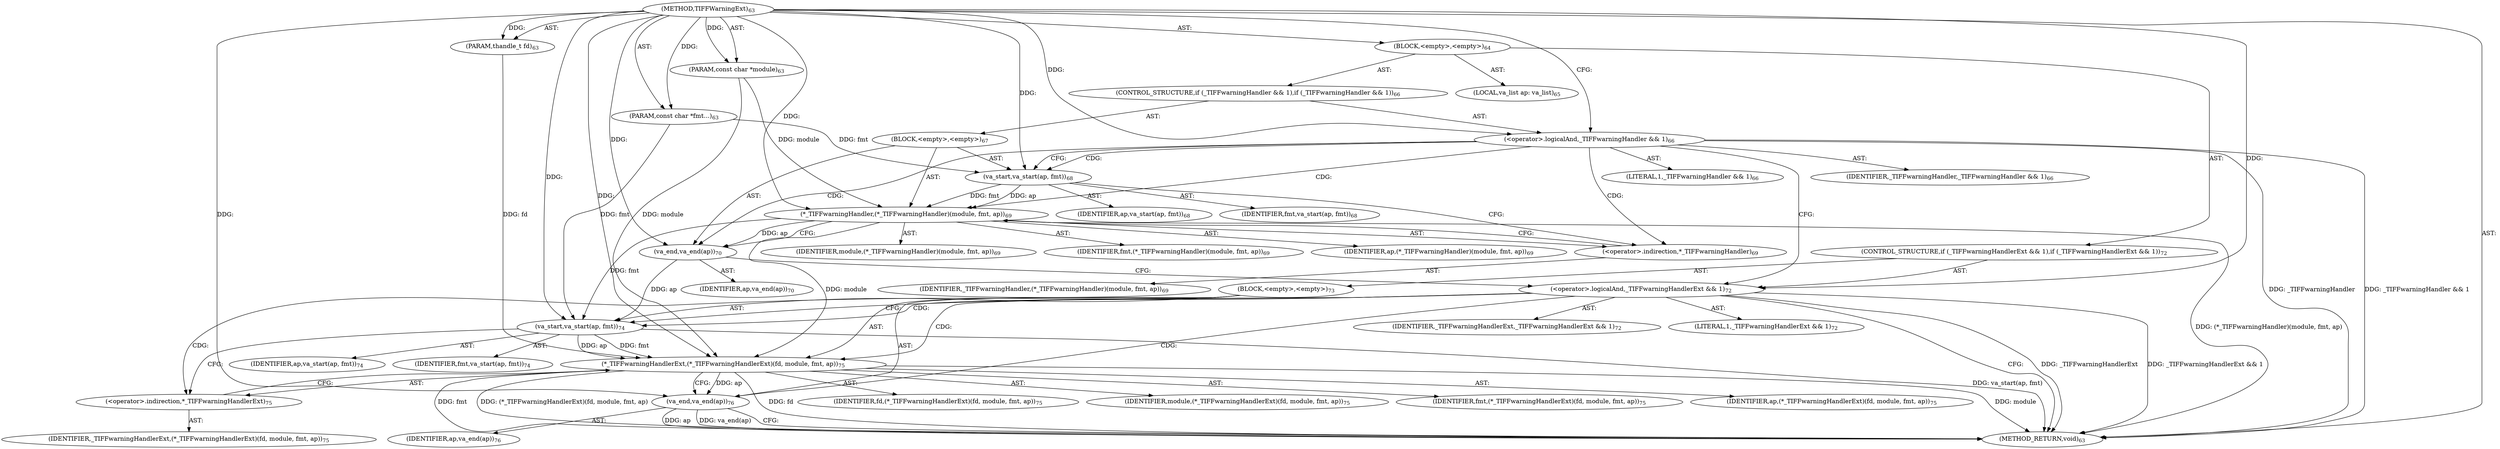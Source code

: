 digraph "TIFFWarningExt" {  
"45218" [label = <(METHOD,TIFFWarningExt)<SUB>63</SUB>> ]
"45219" [label = <(PARAM,thandle_t fd)<SUB>63</SUB>> ]
"45220" [label = <(PARAM,const char *module)<SUB>63</SUB>> ]
"45221" [label = <(PARAM,const char *fmt...)<SUB>63</SUB>> ]
"45222" [label = <(BLOCK,&lt;empty&gt;,&lt;empty&gt;)<SUB>64</SUB>> ]
"45223" [label = <(LOCAL,va_list ap: va_list)<SUB>65</SUB>> ]
"45224" [label = <(CONTROL_STRUCTURE,if (_TIFFwarningHandler &amp;&amp; 1),if (_TIFFwarningHandler &amp;&amp; 1))<SUB>66</SUB>> ]
"45225" [label = <(&lt;operator&gt;.logicalAnd,_TIFFwarningHandler &amp;&amp; 1)<SUB>66</SUB>> ]
"45226" [label = <(IDENTIFIER,_TIFFwarningHandler,_TIFFwarningHandler &amp;&amp; 1)<SUB>66</SUB>> ]
"45227" [label = <(LITERAL,1,_TIFFwarningHandler &amp;&amp; 1)<SUB>66</SUB>> ]
"45228" [label = <(BLOCK,&lt;empty&gt;,&lt;empty&gt;)<SUB>67</SUB>> ]
"45229" [label = <(va_start,va_start(ap, fmt))<SUB>68</SUB>> ]
"45230" [label = <(IDENTIFIER,ap,va_start(ap, fmt))<SUB>68</SUB>> ]
"45231" [label = <(IDENTIFIER,fmt,va_start(ap, fmt))<SUB>68</SUB>> ]
"45232" [label = <(*_TIFFwarningHandler,(*_TIFFwarningHandler)(module, fmt, ap))<SUB>69</SUB>> ]
"45233" [label = <(&lt;operator&gt;.indirection,*_TIFFwarningHandler)<SUB>69</SUB>> ]
"45234" [label = <(IDENTIFIER,_TIFFwarningHandler,(*_TIFFwarningHandler)(module, fmt, ap))<SUB>69</SUB>> ]
"45235" [label = <(IDENTIFIER,module,(*_TIFFwarningHandler)(module, fmt, ap))<SUB>69</SUB>> ]
"45236" [label = <(IDENTIFIER,fmt,(*_TIFFwarningHandler)(module, fmt, ap))<SUB>69</SUB>> ]
"45237" [label = <(IDENTIFIER,ap,(*_TIFFwarningHandler)(module, fmt, ap))<SUB>69</SUB>> ]
"45238" [label = <(va_end,va_end(ap))<SUB>70</SUB>> ]
"45239" [label = <(IDENTIFIER,ap,va_end(ap))<SUB>70</SUB>> ]
"45240" [label = <(CONTROL_STRUCTURE,if (_TIFFwarningHandlerExt &amp;&amp; 1),if (_TIFFwarningHandlerExt &amp;&amp; 1))<SUB>72</SUB>> ]
"45241" [label = <(&lt;operator&gt;.logicalAnd,_TIFFwarningHandlerExt &amp;&amp; 1)<SUB>72</SUB>> ]
"45242" [label = <(IDENTIFIER,_TIFFwarningHandlerExt,_TIFFwarningHandlerExt &amp;&amp; 1)<SUB>72</SUB>> ]
"45243" [label = <(LITERAL,1,_TIFFwarningHandlerExt &amp;&amp; 1)<SUB>72</SUB>> ]
"45244" [label = <(BLOCK,&lt;empty&gt;,&lt;empty&gt;)<SUB>73</SUB>> ]
"45245" [label = <(va_start,va_start(ap, fmt))<SUB>74</SUB>> ]
"45246" [label = <(IDENTIFIER,ap,va_start(ap, fmt))<SUB>74</SUB>> ]
"45247" [label = <(IDENTIFIER,fmt,va_start(ap, fmt))<SUB>74</SUB>> ]
"45248" [label = <(*_TIFFwarningHandlerExt,(*_TIFFwarningHandlerExt)(fd, module, fmt, ap))<SUB>75</SUB>> ]
"45249" [label = <(&lt;operator&gt;.indirection,*_TIFFwarningHandlerExt)<SUB>75</SUB>> ]
"45250" [label = <(IDENTIFIER,_TIFFwarningHandlerExt,(*_TIFFwarningHandlerExt)(fd, module, fmt, ap))<SUB>75</SUB>> ]
"45251" [label = <(IDENTIFIER,fd,(*_TIFFwarningHandlerExt)(fd, module, fmt, ap))<SUB>75</SUB>> ]
"45252" [label = <(IDENTIFIER,module,(*_TIFFwarningHandlerExt)(fd, module, fmt, ap))<SUB>75</SUB>> ]
"45253" [label = <(IDENTIFIER,fmt,(*_TIFFwarningHandlerExt)(fd, module, fmt, ap))<SUB>75</SUB>> ]
"45254" [label = <(IDENTIFIER,ap,(*_TIFFwarningHandlerExt)(fd, module, fmt, ap))<SUB>75</SUB>> ]
"45255" [label = <(va_end,va_end(ap))<SUB>76</SUB>> ]
"45256" [label = <(IDENTIFIER,ap,va_end(ap))<SUB>76</SUB>> ]
"45257" [label = <(METHOD_RETURN,void)<SUB>63</SUB>> ]
  "45218" -> "45219"  [ label = "AST: "] 
  "45218" -> "45220"  [ label = "AST: "] 
  "45218" -> "45221"  [ label = "AST: "] 
  "45218" -> "45222"  [ label = "AST: "] 
  "45218" -> "45257"  [ label = "AST: "] 
  "45222" -> "45223"  [ label = "AST: "] 
  "45222" -> "45224"  [ label = "AST: "] 
  "45222" -> "45240"  [ label = "AST: "] 
  "45224" -> "45225"  [ label = "AST: "] 
  "45224" -> "45228"  [ label = "AST: "] 
  "45225" -> "45226"  [ label = "AST: "] 
  "45225" -> "45227"  [ label = "AST: "] 
  "45228" -> "45229"  [ label = "AST: "] 
  "45228" -> "45232"  [ label = "AST: "] 
  "45228" -> "45238"  [ label = "AST: "] 
  "45229" -> "45230"  [ label = "AST: "] 
  "45229" -> "45231"  [ label = "AST: "] 
  "45232" -> "45233"  [ label = "AST: "] 
  "45232" -> "45235"  [ label = "AST: "] 
  "45232" -> "45236"  [ label = "AST: "] 
  "45232" -> "45237"  [ label = "AST: "] 
  "45233" -> "45234"  [ label = "AST: "] 
  "45238" -> "45239"  [ label = "AST: "] 
  "45240" -> "45241"  [ label = "AST: "] 
  "45240" -> "45244"  [ label = "AST: "] 
  "45241" -> "45242"  [ label = "AST: "] 
  "45241" -> "45243"  [ label = "AST: "] 
  "45244" -> "45245"  [ label = "AST: "] 
  "45244" -> "45248"  [ label = "AST: "] 
  "45244" -> "45255"  [ label = "AST: "] 
  "45245" -> "45246"  [ label = "AST: "] 
  "45245" -> "45247"  [ label = "AST: "] 
  "45248" -> "45249"  [ label = "AST: "] 
  "45248" -> "45251"  [ label = "AST: "] 
  "45248" -> "45252"  [ label = "AST: "] 
  "45248" -> "45253"  [ label = "AST: "] 
  "45248" -> "45254"  [ label = "AST: "] 
  "45249" -> "45250"  [ label = "AST: "] 
  "45255" -> "45256"  [ label = "AST: "] 
  "45225" -> "45229"  [ label = "CFG: "] 
  "45225" -> "45241"  [ label = "CFG: "] 
  "45241" -> "45257"  [ label = "CFG: "] 
  "45241" -> "45245"  [ label = "CFG: "] 
  "45229" -> "45233"  [ label = "CFG: "] 
  "45232" -> "45238"  [ label = "CFG: "] 
  "45238" -> "45241"  [ label = "CFG: "] 
  "45245" -> "45249"  [ label = "CFG: "] 
  "45248" -> "45255"  [ label = "CFG: "] 
  "45255" -> "45257"  [ label = "CFG: "] 
  "45233" -> "45232"  [ label = "CFG: "] 
  "45249" -> "45248"  [ label = "CFG: "] 
  "45218" -> "45225"  [ label = "CFG: "] 
  "45225" -> "45257"  [ label = "DDG: _TIFFwarningHandler"] 
  "45225" -> "45257"  [ label = "DDG: _TIFFwarningHandler &amp;&amp; 1"] 
  "45232" -> "45257"  [ label = "DDG: (*_TIFFwarningHandler)(module, fmt, ap)"] 
  "45241" -> "45257"  [ label = "DDG: _TIFFwarningHandlerExt"] 
  "45241" -> "45257"  [ label = "DDG: _TIFFwarningHandlerExt &amp;&amp; 1"] 
  "45245" -> "45257"  [ label = "DDG: va_start(ap, fmt)"] 
  "45248" -> "45257"  [ label = "DDG: fd"] 
  "45248" -> "45257"  [ label = "DDG: module"] 
  "45248" -> "45257"  [ label = "DDG: fmt"] 
  "45248" -> "45257"  [ label = "DDG: (*_TIFFwarningHandlerExt)(fd, module, fmt, ap)"] 
  "45255" -> "45257"  [ label = "DDG: ap"] 
  "45255" -> "45257"  [ label = "DDG: va_end(ap)"] 
  "45218" -> "45219"  [ label = "DDG: "] 
  "45218" -> "45220"  [ label = "DDG: "] 
  "45218" -> "45221"  [ label = "DDG: "] 
  "45218" -> "45225"  [ label = "DDG: "] 
  "45218" -> "45241"  [ label = "DDG: "] 
  "45218" -> "45229"  [ label = "DDG: "] 
  "45221" -> "45229"  [ label = "DDG: fmt"] 
  "45220" -> "45232"  [ label = "DDG: module"] 
  "45218" -> "45232"  [ label = "DDG: "] 
  "45229" -> "45232"  [ label = "DDG: fmt"] 
  "45229" -> "45232"  [ label = "DDG: ap"] 
  "45232" -> "45238"  [ label = "DDG: ap"] 
  "45218" -> "45238"  [ label = "DDG: "] 
  "45238" -> "45245"  [ label = "DDG: ap"] 
  "45218" -> "45245"  [ label = "DDG: "] 
  "45232" -> "45245"  [ label = "DDG: fmt"] 
  "45221" -> "45245"  [ label = "DDG: fmt"] 
  "45219" -> "45248"  [ label = "DDG: fd"] 
  "45218" -> "45248"  [ label = "DDG: "] 
  "45232" -> "45248"  [ label = "DDG: module"] 
  "45220" -> "45248"  [ label = "DDG: module"] 
  "45245" -> "45248"  [ label = "DDG: fmt"] 
  "45245" -> "45248"  [ label = "DDG: ap"] 
  "45248" -> "45255"  [ label = "DDG: ap"] 
  "45218" -> "45255"  [ label = "DDG: "] 
  "45225" -> "45229"  [ label = "CDG: "] 
  "45225" -> "45238"  [ label = "CDG: "] 
  "45225" -> "45232"  [ label = "CDG: "] 
  "45225" -> "45233"  [ label = "CDG: "] 
  "45241" -> "45255"  [ label = "CDG: "] 
  "45241" -> "45245"  [ label = "CDG: "] 
  "45241" -> "45249"  [ label = "CDG: "] 
  "45241" -> "45248"  [ label = "CDG: "] 
}
